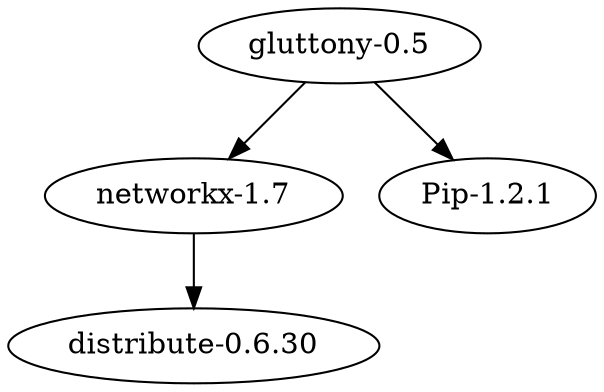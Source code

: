 strict digraph G {
"distribute-0.6.30";
"networkx-1.7";
"gluttony-0.5";
"Pip-1.2.1";
"networkx-1.7" -> "distribute-0.6.30";
"gluttony-0.5" -> "networkx-1.7";
"gluttony-0.5" -> "Pip-1.2.1";
}
